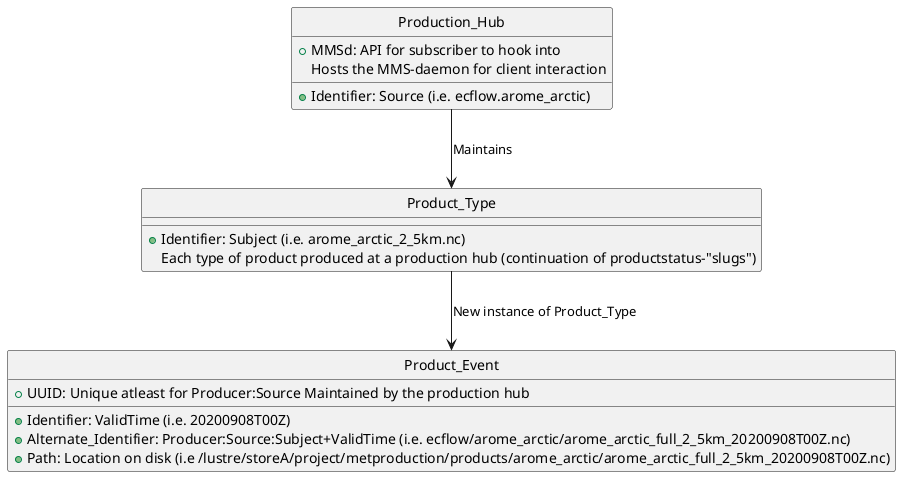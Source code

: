 @startuml hierarchy
hide circle



class Production_Hub {
+Identifier: Source (i.e. ecflow.arome_arctic)
+MMSd: API for subscriber to hook into
Hosts the MMS-daemon for client interaction
}

class Product_Type {
+Identifier: Subject (i.e. arome_arctic_2_5km.nc)
Each type of product produced at a production hub (continuation of productstatus-"slugs")
}

class Product_Event{
+Identifier: ValidTime (i.e. 20200908T00Z)
+Alternate_Identifier: Producer:Source:Subject+ValidTime (i.e. ecflow/arome_arctic/arome_arctic_full_2_5km_20200908T00Z.nc)
+Path: Location on disk (i.e /lustre/storeA/project/metproduction/products/arome_arctic/arome_arctic_full_2_5km_20200908T00Z.nc) 
+UUID: Unique atleast for Producer:Source Maintained by the production hub
}

Production_Hub --> Product_Type : Maintains

Product_Type --> Product_Event : New instance of Product_Type


@enduml




